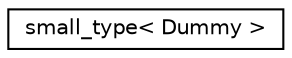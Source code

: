 digraph "Graphical Class Hierarchy"
{
  edge [fontname="Helvetica",fontsize="10",labelfontname="Helvetica",labelfontsize="10"];
  node [fontname="Helvetica",fontsize="10",shape=record];
  rankdir="LR";
  Node0 [label="small_type\< Dummy \>",height=0.2,width=0.4,color="black", fillcolor="white", style="filled",URL="$structsmall__type.html"];
}
